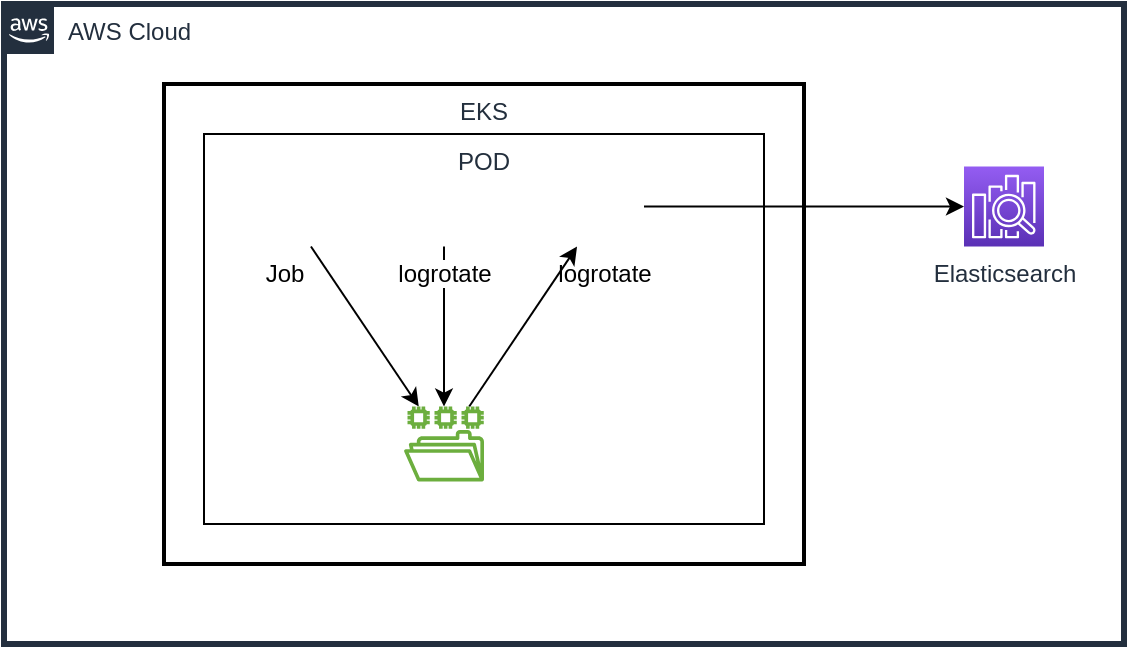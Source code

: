 <mxfile version="15.0.4" type="github">
  <diagram id="_NaqfIR3ipIdce3M8Hld" name="Page-1">
    <mxGraphModel dx="1931" dy="1097" grid="1" gridSize="10" guides="1" tooltips="1" connect="1" arrows="1" fold="1" page="1" pageScale="1" pageWidth="827" pageHeight="1169" math="0" shadow="0">
      <root>
        <mxCell id="0" />
        <mxCell id="1" parent="0" />
        <mxCell id="UYYiRu3JiKPVgYHLEI6I-1" value="AWS Cloud" style="points=[[0,0],[0.25,0],[0.5,0],[0.75,0],[1,0],[1,0.25],[1,0.5],[1,0.75],[1,1],[0.75,1],[0.5,1],[0.25,1],[0,1],[0,0.75],[0,0.5],[0,0.25]];outlineConnect=0;gradientColor=none;html=1;whiteSpace=wrap;fontSize=12;fontStyle=0;shape=mxgraph.aws4.group;grIcon=mxgraph.aws4.group_aws_cloud_alt;strokeColor=#232F3E;fillColor=none;verticalAlign=top;align=left;spacingLeft=30;fontColor=#232F3E;dashed=0;strokeWidth=3;" vertex="1" parent="1">
          <mxGeometry x="80" y="280" width="560" height="320" as="geometry" />
        </mxCell>
        <mxCell id="UYYiRu3JiKPVgYHLEI6I-2" value="EKS" style="dashed=0;verticalAlign=top;fontStyle=0;fontColor=#232F3D;fillColor=none;strokeWidth=2;" vertex="1" parent="1">
          <mxGeometry x="160" y="320" width="320" height="240" as="geometry" />
        </mxCell>
        <mxCell id="UYYiRu3JiKPVgYHLEI6I-8" style="rounded=0;orthogonalLoop=1;jettySize=auto;html=1;" edge="1" parent="1" source="UYYiRu3JiKPVgYHLEI6I-3" target="UYYiRu3JiKPVgYHLEI6I-6">
          <mxGeometry relative="1" as="geometry" />
        </mxCell>
        <mxCell id="UYYiRu3JiKPVgYHLEI6I-3" value="Job" style="shape=image;html=1;verticalAlign=top;verticalLabelPosition=bottom;labelBackgroundColor=#ffffff;imageAspect=0;aspect=fixed;image=https://cdn4.iconfinder.com/data/icons/logos-and-brands/512/97_Docker_logo_logos-128.png" vertex="1" parent="1">
          <mxGeometry x="200" y="361.28" width="40" height="40" as="geometry" />
        </mxCell>
        <mxCell id="UYYiRu3JiKPVgYHLEI6I-9" style="edgeStyle=orthogonalEdgeStyle;rounded=0;orthogonalLoop=1;jettySize=auto;html=1;" edge="1" parent="1" source="UYYiRu3JiKPVgYHLEI6I-4" target="UYYiRu3JiKPVgYHLEI6I-6">
          <mxGeometry relative="1" as="geometry" />
        </mxCell>
        <mxCell id="UYYiRu3JiKPVgYHLEI6I-4" value="logrotate" style="shape=image;html=1;verticalAlign=top;verticalLabelPosition=bottom;labelBackgroundColor=#ffffff;imageAspect=0;aspect=fixed;image=https://cdn4.iconfinder.com/data/icons/logos-and-brands/512/97_Docker_logo_logos-128.png" vertex="1" parent="1">
          <mxGeometry x="280" y="361.28" width="40" height="40" as="geometry" />
        </mxCell>
        <mxCell id="UYYiRu3JiKPVgYHLEI6I-12" style="edgeStyle=none;rounded=0;orthogonalLoop=1;jettySize=auto;html=1;" edge="1" parent="1" source="UYYiRu3JiKPVgYHLEI6I-5" target="UYYiRu3JiKPVgYHLEI6I-11">
          <mxGeometry relative="1" as="geometry" />
        </mxCell>
        <mxCell id="UYYiRu3JiKPVgYHLEI6I-5" value="logrotate" style="shape=image;html=1;verticalAlign=top;verticalLabelPosition=bottom;labelBackgroundColor=#ffffff;imageAspect=0;aspect=fixed;image=https://cdn4.iconfinder.com/data/icons/logos-and-brands/512/97_Docker_logo_logos-128.png" vertex="1" parent="1">
          <mxGeometry x="360" y="361.28" width="40" height="40" as="geometry" />
        </mxCell>
        <mxCell id="UYYiRu3JiKPVgYHLEI6I-10" style="rounded=0;orthogonalLoop=1;jettySize=auto;html=1;" edge="1" parent="1" source="UYYiRu3JiKPVgYHLEI6I-6" target="UYYiRu3JiKPVgYHLEI6I-5">
          <mxGeometry relative="1" as="geometry" />
        </mxCell>
        <mxCell id="UYYiRu3JiKPVgYHLEI6I-6" value="" style="outlineConnect=0;fontColor=#232F3E;gradientColor=none;fillColor=#6CAE3E;strokeColor=none;dashed=0;verticalLabelPosition=bottom;verticalAlign=top;align=center;html=1;fontSize=12;fontStyle=0;aspect=fixed;pointerEvents=1;shape=mxgraph.aws4.file_system;" vertex="1" parent="1">
          <mxGeometry x="280" y="481.28" width="40" height="37.44" as="geometry" />
        </mxCell>
        <mxCell id="UYYiRu3JiKPVgYHLEI6I-11" value="Elasticsearch" style="points=[[0,0,0],[0.25,0,0],[0.5,0,0],[0.75,0,0],[1,0,0],[0,1,0],[0.25,1,0],[0.5,1,0],[0.75,1,0],[1,1,0],[0,0.25,0],[0,0.5,0],[0,0.75,0],[1,0.25,0],[1,0.5,0],[1,0.75,0]];outlineConnect=0;fontColor=#232F3E;gradientColor=#945DF2;gradientDirection=north;fillColor=#5A30B5;strokeColor=#ffffff;dashed=0;verticalLabelPosition=bottom;verticalAlign=top;align=center;html=1;fontSize=12;fontStyle=0;aspect=fixed;shape=mxgraph.aws4.resourceIcon;resIcon=mxgraph.aws4.elasticsearch_service;" vertex="1" parent="1">
          <mxGeometry x="560" y="361.28" width="40" height="40" as="geometry" />
        </mxCell>
        <mxCell id="UYYiRu3JiKPVgYHLEI6I-13" value="POD" style="dashed=0;verticalAlign=top;fontStyle=0;fontColor=#232F3D;fillColor=none;" vertex="1" parent="1">
          <mxGeometry x="180" y="345" width="280" height="195" as="geometry" />
        </mxCell>
      </root>
    </mxGraphModel>
  </diagram>
</mxfile>
